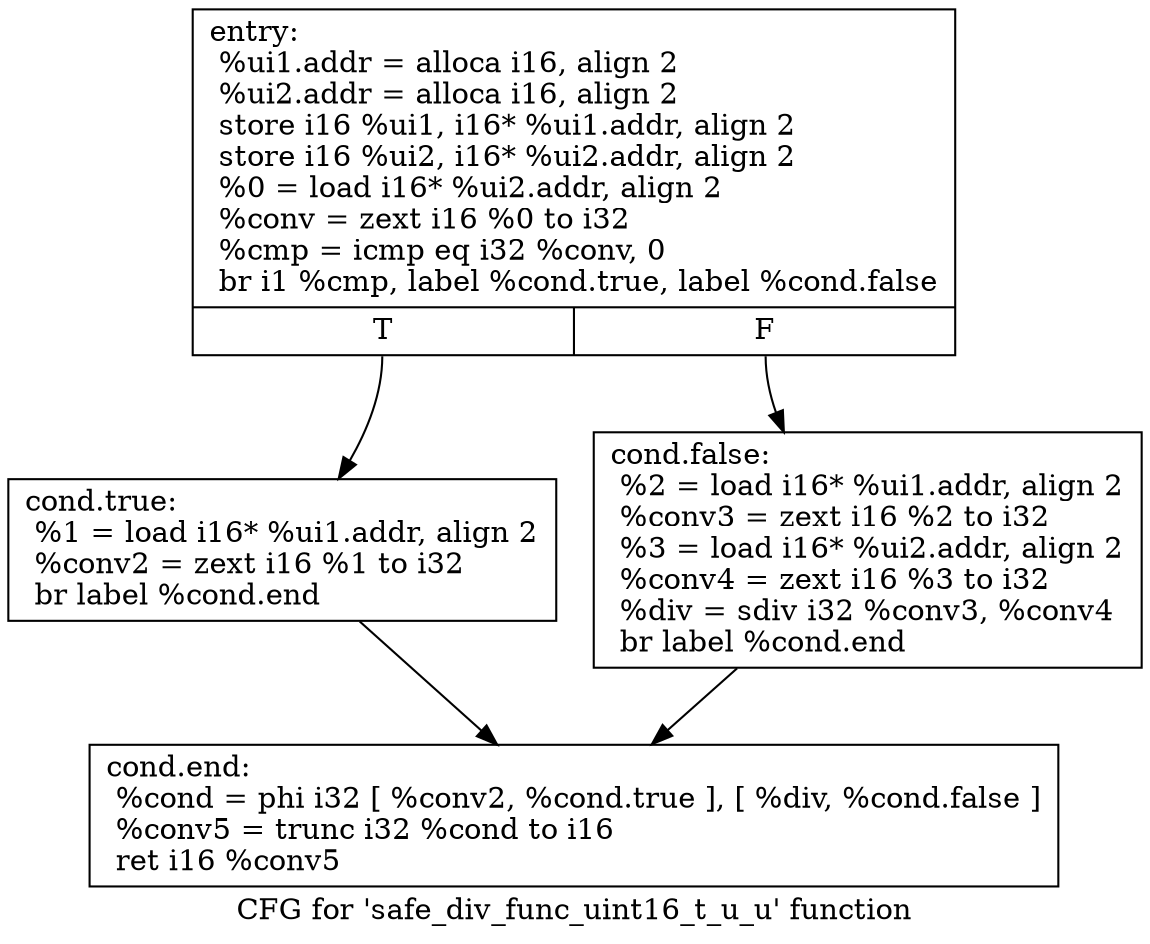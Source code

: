 digraph "CFG for 'safe_div_func_uint16_t_u_u' function" {
	label="CFG for 'safe_div_func_uint16_t_u_u' function";

	Node0xb8d8d68 [shape=record,label="{entry:\l  %ui1.addr = alloca i16, align 2\l  %ui2.addr = alloca i16, align 2\l  store i16 %ui1, i16* %ui1.addr, align 2\l  store i16 %ui2, i16* %ui2.addr, align 2\l  %0 = load i16* %ui2.addr, align 2\l  %conv = zext i16 %0 to i32\l  %cmp = icmp eq i32 %conv, 0\l  br i1 %cmp, label %cond.true, label %cond.false\l|{<s0>T|<s1>F}}"];
	Node0xb8d8d68:s0 -> Node0xb8d8d98;
	Node0xb8d8d68:s1 -> Node0xb8d8dc8;
	Node0xb8d8d98 [shape=record,label="{cond.true:                                        \l  %1 = load i16* %ui1.addr, align 2\l  %conv2 = zext i16 %1 to i32\l  br label %cond.end\l}"];
	Node0xb8d8d98 -> Node0xb8d8df8;
	Node0xb8d8dc8 [shape=record,label="{cond.false:                                       \l  %2 = load i16* %ui1.addr, align 2\l  %conv3 = zext i16 %2 to i32\l  %3 = load i16* %ui2.addr, align 2\l  %conv4 = zext i16 %3 to i32\l  %div = sdiv i32 %conv3, %conv4\l  br label %cond.end\l}"];
	Node0xb8d8dc8 -> Node0xb8d8df8;
	Node0xb8d8df8 [shape=record,label="{cond.end:                                         \l  %cond = phi i32 [ %conv2, %cond.true ], [ %div, %cond.false ]\l  %conv5 = trunc i32 %cond to i16\l  ret i16 %conv5\l}"];
}
